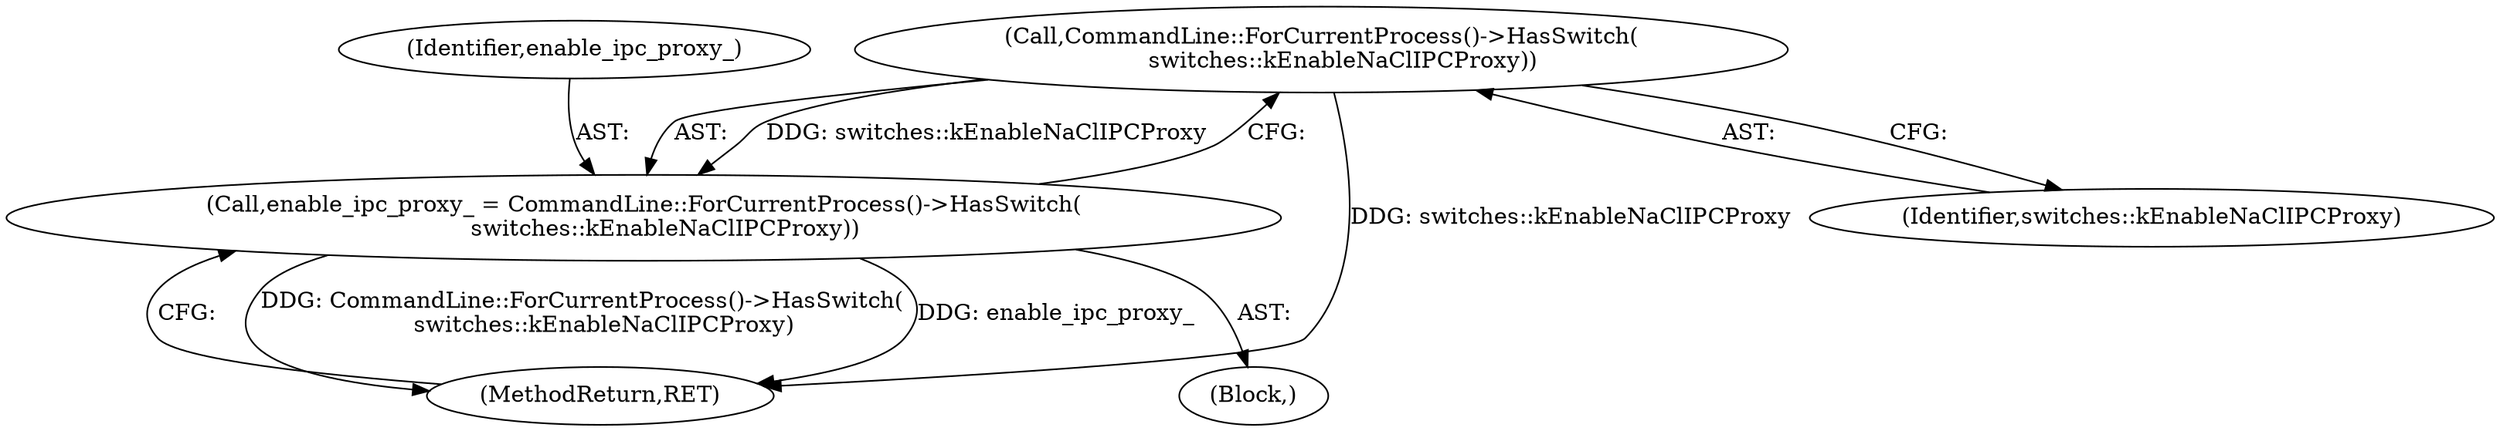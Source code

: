 digraph "1_Chrome_3b0d77670a0613f409110817455d2137576b485a@del" {
"1000125" [label="(Call,CommandLine::ForCurrentProcess()->HasSwitch(\n      switches::kEnableNaClIPCProxy))"];
"1000123" [label="(Call,enable_ipc_proxy_ = CommandLine::ForCurrentProcess()->HasSwitch(\n      switches::kEnableNaClIPCProxy))"];
"1000127" [label="(MethodReturn,RET)"];
"1000123" [label="(Call,enable_ipc_proxy_ = CommandLine::ForCurrentProcess()->HasSwitch(\n      switches::kEnableNaClIPCProxy))"];
"1000126" [label="(Identifier,switches::kEnableNaClIPCProxy)"];
"1000102" [label="(Block,)"];
"1000124" [label="(Identifier,enable_ipc_proxy_)"];
"1000125" [label="(Call,CommandLine::ForCurrentProcess()->HasSwitch(\n      switches::kEnableNaClIPCProxy))"];
"1000125" -> "1000123"  [label="AST: "];
"1000125" -> "1000126"  [label="CFG: "];
"1000126" -> "1000125"  [label="AST: "];
"1000123" -> "1000125"  [label="CFG: "];
"1000125" -> "1000127"  [label="DDG: switches::kEnableNaClIPCProxy"];
"1000125" -> "1000123"  [label="DDG: switches::kEnableNaClIPCProxy"];
"1000123" -> "1000102"  [label="AST: "];
"1000124" -> "1000123"  [label="AST: "];
"1000127" -> "1000123"  [label="CFG: "];
"1000123" -> "1000127"  [label="DDG: CommandLine::ForCurrentProcess()->HasSwitch(\n      switches::kEnableNaClIPCProxy)"];
"1000123" -> "1000127"  [label="DDG: enable_ipc_proxy_"];
}
